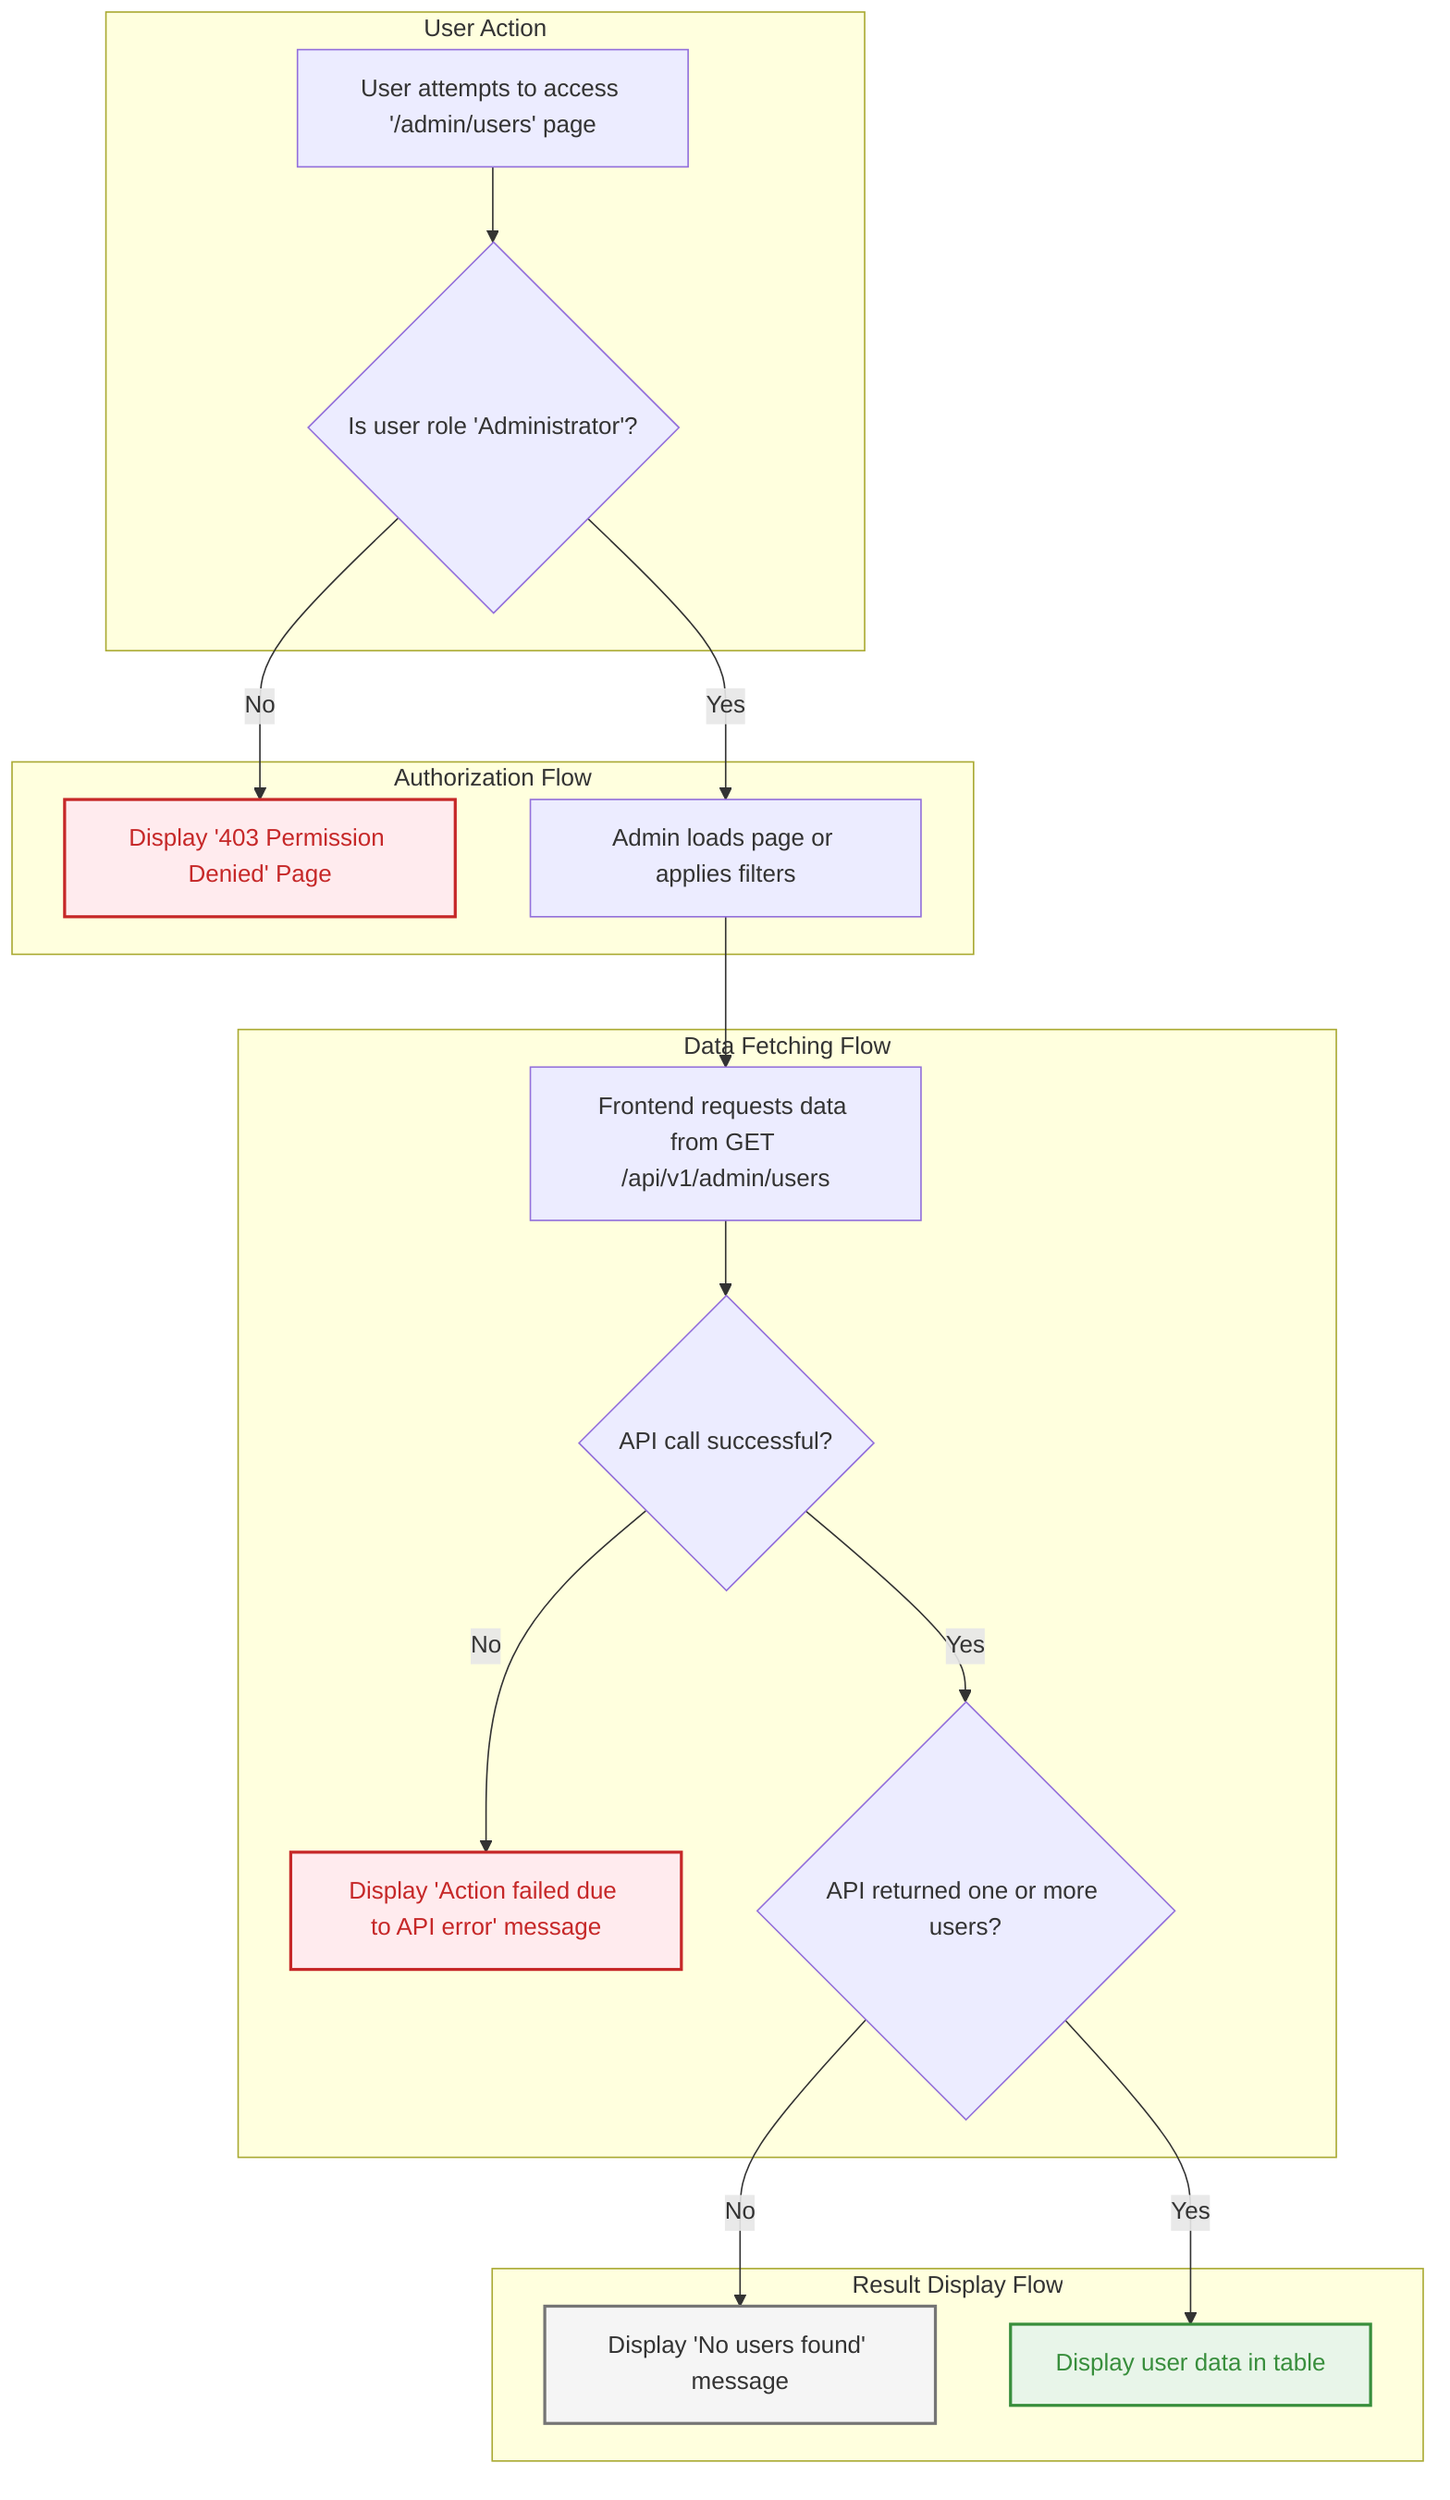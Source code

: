 flowchart TD
    subgraph User Action
        Start[User attempts to access '/admin/users' page] --> AuthCheck{Is user role 'Administrator'?}
    end

    subgraph Authorization Flow
        AuthCheck -->|No| PermissionDenied["Display '403 Permission Denied' Page"]
        AuthCheck -->|Yes| LoadOrFilter[Admin loads page or applies filters]
    end

    subgraph Data Fetching Flow
        LoadOrFilter --> APICall[Frontend requests data from GET /api/v1/admin/users]
        APICall --> APIResponse{API call successful?}
        APIResponse -->|No| APIError["Display 'Action failed due to API error' message"]
        APIResponse -->|Yes| CheckResults{API returned one or more users?}
    end

    subgraph Result Display Flow
        CheckResults -->|No| NoResultsFound["Display 'No users found' message"]
        CheckResults -->|Yes| DisplayTable[Display user data in table]
    end

    %% Styling
    classDef errorState fill:#ffebee,stroke:#c62828,color:#c62828,stroke-width:2px
    classDef emptyState fill:#f5f5f5,stroke:#757575,color:#333,stroke-width:2px
    classDef successState fill:#e8f5e9,stroke:#388e3c,color:#388e3c,stroke-width:2px

    class PermissionDenied,APIError errorState
    class NoResultsFound emptyState
    class DisplayTable successState